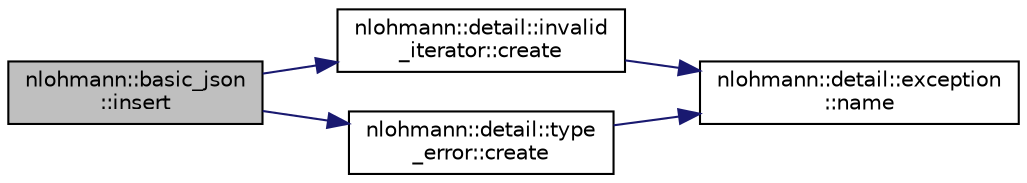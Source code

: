 digraph "nlohmann::basic_json::insert"
{
 // INTERACTIVE_SVG=YES
  edge [fontname="Helvetica",fontsize="10",labelfontname="Helvetica",labelfontsize="10"];
  node [fontname="Helvetica",fontsize="10",shape=record];
  rankdir="LR";
  Node291 [label="nlohmann::basic_json\l::insert",height=0.2,width=0.4,color="black", fillcolor="grey75", style="filled", fontcolor="black"];
  Node291 -> Node292 [color="midnightblue",fontsize="10",style="solid"];
  Node292 [label="nlohmann::detail::invalid\l_iterator::create",height=0.2,width=0.4,color="black", fillcolor="white", style="filled",URL="$classnlohmann_1_1detail_1_1invalid__iterator.html#a4e849260a3caa1b288c7e619130c6c09"];
  Node292 -> Node293 [color="midnightblue",fontsize="10",style="solid"];
  Node293 [label="nlohmann::detail::exception\l::name",height=0.2,width=0.4,color="black", fillcolor="white", style="filled",URL="$classnlohmann_1_1detail_1_1exception.html#abf41a7e9178356314082284e6cfea278"];
  Node291 -> Node294 [color="midnightblue",fontsize="10",style="solid"];
  Node294 [label="nlohmann::detail::type\l_error::create",height=0.2,width=0.4,color="black", fillcolor="white", style="filled",URL="$classnlohmann_1_1detail_1_1type__error.html#aecc083aea4b698c33d042670ba50c10f"];
  Node294 -> Node293 [color="midnightblue",fontsize="10",style="solid"];
}
